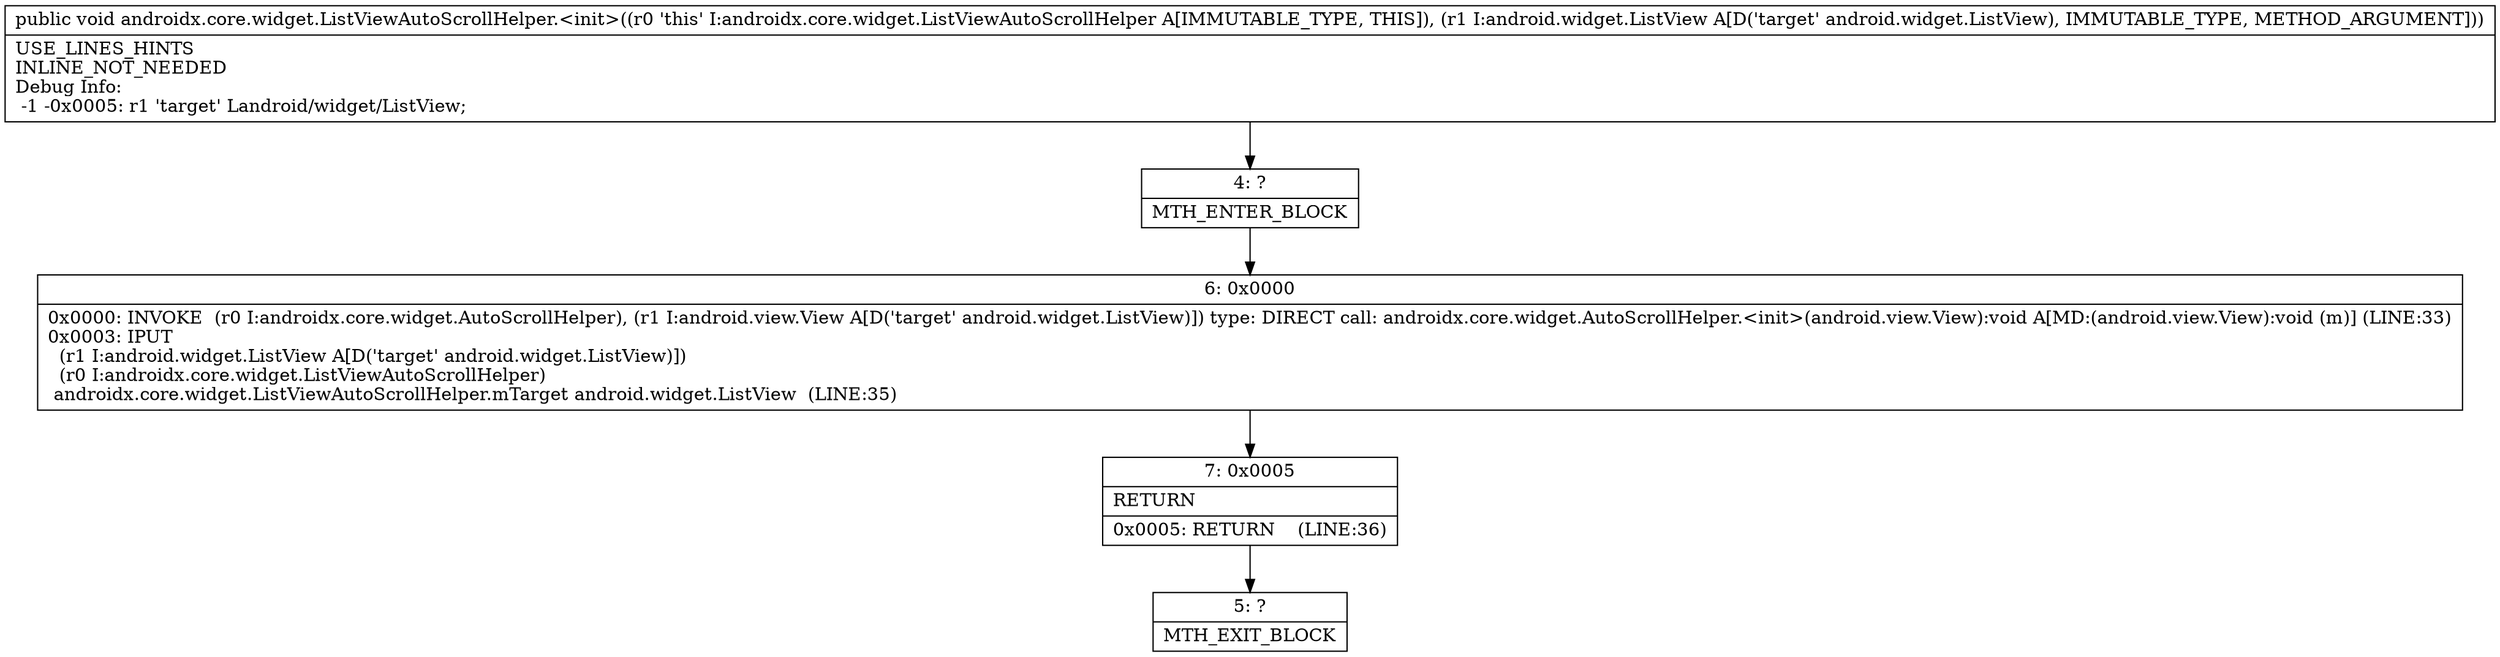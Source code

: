 digraph "CFG forandroidx.core.widget.ListViewAutoScrollHelper.\<init\>(Landroid\/widget\/ListView;)V" {
Node_4 [shape=record,label="{4\:\ ?|MTH_ENTER_BLOCK\l}"];
Node_6 [shape=record,label="{6\:\ 0x0000|0x0000: INVOKE  (r0 I:androidx.core.widget.AutoScrollHelper), (r1 I:android.view.View A[D('target' android.widget.ListView)]) type: DIRECT call: androidx.core.widget.AutoScrollHelper.\<init\>(android.view.View):void A[MD:(android.view.View):void (m)] (LINE:33)\l0x0003: IPUT  \l  (r1 I:android.widget.ListView A[D('target' android.widget.ListView)])\l  (r0 I:androidx.core.widget.ListViewAutoScrollHelper)\l androidx.core.widget.ListViewAutoScrollHelper.mTarget android.widget.ListView  (LINE:35)\l}"];
Node_7 [shape=record,label="{7\:\ 0x0005|RETURN\l|0x0005: RETURN    (LINE:36)\l}"];
Node_5 [shape=record,label="{5\:\ ?|MTH_EXIT_BLOCK\l}"];
MethodNode[shape=record,label="{public void androidx.core.widget.ListViewAutoScrollHelper.\<init\>((r0 'this' I:androidx.core.widget.ListViewAutoScrollHelper A[IMMUTABLE_TYPE, THIS]), (r1 I:android.widget.ListView A[D('target' android.widget.ListView), IMMUTABLE_TYPE, METHOD_ARGUMENT]))  | USE_LINES_HINTS\lINLINE_NOT_NEEDED\lDebug Info:\l  \-1 \-0x0005: r1 'target' Landroid\/widget\/ListView;\l}"];
MethodNode -> Node_4;Node_4 -> Node_6;
Node_6 -> Node_7;
Node_7 -> Node_5;
}

